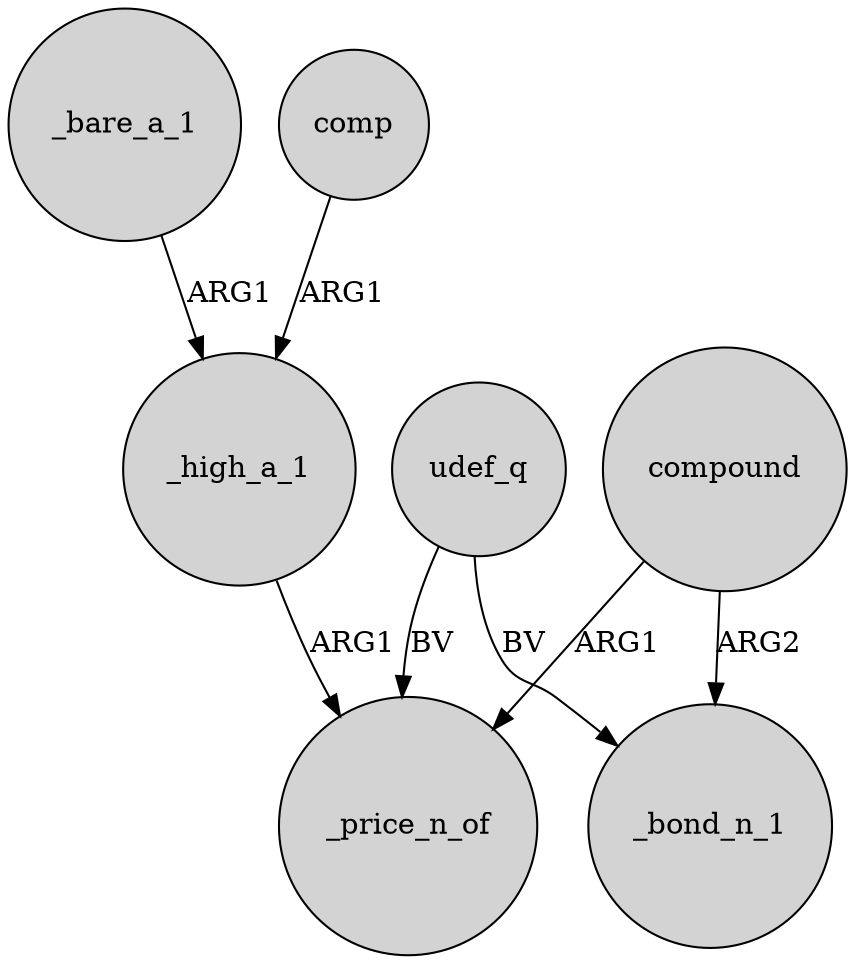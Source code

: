 digraph {
	node [shape=circle style=filled]
	compound -> _bond_n_1 [label=ARG2]
	udef_q -> _bond_n_1 [label=BV]
	_high_a_1 -> _price_n_of [label=ARG1]
	_bare_a_1 -> _high_a_1 [label=ARG1]
	comp -> _high_a_1 [label=ARG1]
	udef_q -> _price_n_of [label=BV]
	compound -> _price_n_of [label=ARG1]
}
